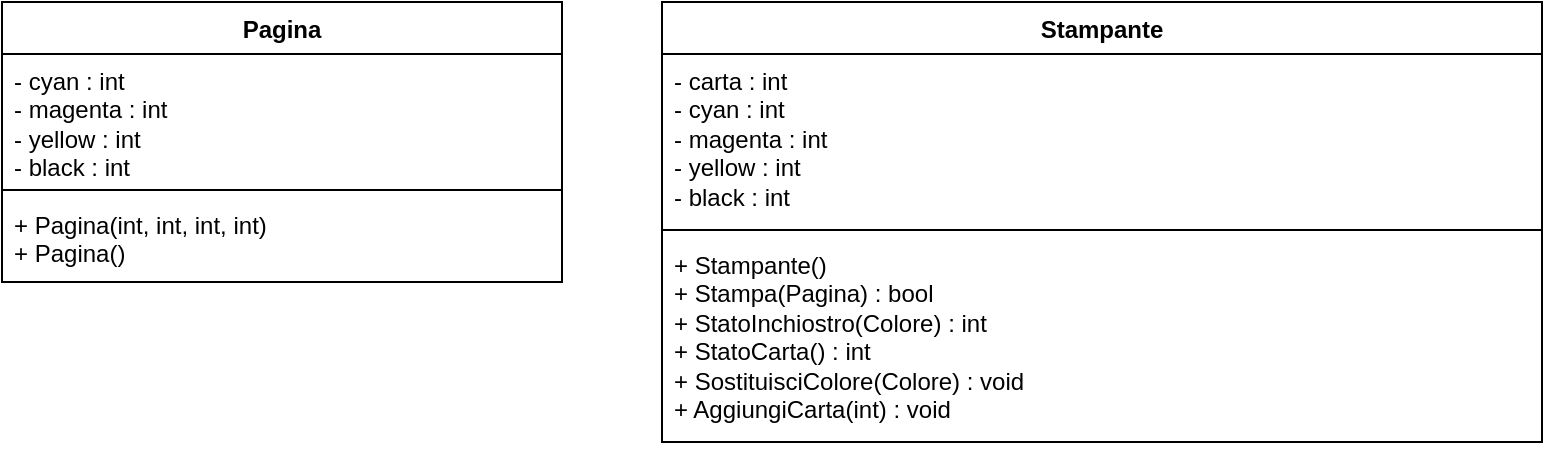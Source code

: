 <mxfile version="22.1.5" type="device">
  <diagram name="Page-1" id="RGWw6qnzQUaGJYbGCsnc">
    <mxGraphModel dx="1050" dy="530" grid="1" gridSize="10" guides="1" tooltips="1" connect="1" arrows="1" fold="1" page="1" pageScale="1" pageWidth="850" pageHeight="1100" math="0" shadow="0">
      <root>
        <mxCell id="0" />
        <mxCell id="1" parent="0" />
        <mxCell id="rG2Kn9CVgM9lUGA0I92d-2" value="Pagina" style="swimlane;fontStyle=1;align=center;verticalAlign=top;childLayout=stackLayout;horizontal=1;startSize=26;horizontalStack=0;resizeParent=1;resizeParentMax=0;resizeLast=0;collapsible=1;marginBottom=0;whiteSpace=wrap;html=1;" vertex="1" parent="1">
          <mxGeometry x="50" y="300" width="280" height="140" as="geometry" />
        </mxCell>
        <mxCell id="rG2Kn9CVgM9lUGA0I92d-3" value="- cyan : int&lt;br&gt;- magenta : int&lt;br&gt;- yellow : int&lt;br&gt;- black : int" style="text;strokeColor=none;fillColor=none;align=left;verticalAlign=top;spacingLeft=4;spacingRight=4;overflow=hidden;rotatable=0;points=[[0,0.5],[1,0.5]];portConstraint=eastwest;whiteSpace=wrap;html=1;" vertex="1" parent="rG2Kn9CVgM9lUGA0I92d-2">
          <mxGeometry y="26" width="280" height="64" as="geometry" />
        </mxCell>
        <mxCell id="rG2Kn9CVgM9lUGA0I92d-4" value="" style="line;strokeWidth=1;fillColor=none;align=left;verticalAlign=middle;spacingTop=-1;spacingLeft=3;spacingRight=3;rotatable=0;labelPosition=right;points=[];portConstraint=eastwest;strokeColor=inherit;" vertex="1" parent="rG2Kn9CVgM9lUGA0I92d-2">
          <mxGeometry y="90" width="280" height="8" as="geometry" />
        </mxCell>
        <mxCell id="rG2Kn9CVgM9lUGA0I92d-5" value="+ Pagina(int, int, int, int)&lt;br&gt;+ Pagina()" style="text;strokeColor=none;fillColor=none;align=left;verticalAlign=top;spacingLeft=4;spacingRight=4;overflow=hidden;rotatable=0;points=[[0,0.5],[1,0.5]];portConstraint=eastwest;whiteSpace=wrap;html=1;" vertex="1" parent="rG2Kn9CVgM9lUGA0I92d-2">
          <mxGeometry y="98" width="280" height="42" as="geometry" />
        </mxCell>
        <mxCell id="rG2Kn9CVgM9lUGA0I92d-6" value="Stampante" style="swimlane;fontStyle=1;align=center;verticalAlign=top;childLayout=stackLayout;horizontal=1;startSize=26;horizontalStack=0;resizeParent=1;resizeParentMax=0;resizeLast=0;collapsible=1;marginBottom=0;whiteSpace=wrap;html=1;" vertex="1" parent="1">
          <mxGeometry x="380" y="300" width="440" height="220" as="geometry" />
        </mxCell>
        <mxCell id="rG2Kn9CVgM9lUGA0I92d-7" value="- carta : int&lt;br&gt;- cyan : int&lt;br style=&quot;border-color: var(--border-color);&quot;&gt;- magenta : int&lt;br style=&quot;border-color: var(--border-color);&quot;&gt;- yellow : int&lt;br style=&quot;border-color: var(--border-color);&quot;&gt;- black : int" style="text;strokeColor=none;fillColor=none;align=left;verticalAlign=top;spacingLeft=4;spacingRight=4;overflow=hidden;rotatable=0;points=[[0,0.5],[1,0.5]];portConstraint=eastwest;whiteSpace=wrap;html=1;" vertex="1" parent="rG2Kn9CVgM9lUGA0I92d-6">
          <mxGeometry y="26" width="440" height="84" as="geometry" />
        </mxCell>
        <mxCell id="rG2Kn9CVgM9lUGA0I92d-8" value="" style="line;strokeWidth=1;fillColor=none;align=left;verticalAlign=middle;spacingTop=-1;spacingLeft=3;spacingRight=3;rotatable=0;labelPosition=right;points=[];portConstraint=eastwest;strokeColor=inherit;" vertex="1" parent="rG2Kn9CVgM9lUGA0I92d-6">
          <mxGeometry y="110" width="440" height="8" as="geometry" />
        </mxCell>
        <mxCell id="rG2Kn9CVgM9lUGA0I92d-9" value="+ Stampante()&lt;br&gt;+ Stampa(Pagina) : bool&lt;br&gt;+ StatoInchiostro(Colore) : int&lt;br&gt;+ StatoCarta() : int&lt;br&gt;+ SostituisciColore(Colore) : void&lt;br&gt;+ AggiungiCarta(int) : void" style="text;strokeColor=none;fillColor=none;align=left;verticalAlign=top;spacingLeft=4;spacingRight=4;overflow=hidden;rotatable=0;points=[[0,0.5],[1,0.5]];portConstraint=eastwest;whiteSpace=wrap;html=1;" vertex="1" parent="rG2Kn9CVgM9lUGA0I92d-6">
          <mxGeometry y="118" width="440" height="102" as="geometry" />
        </mxCell>
      </root>
    </mxGraphModel>
  </diagram>
</mxfile>
